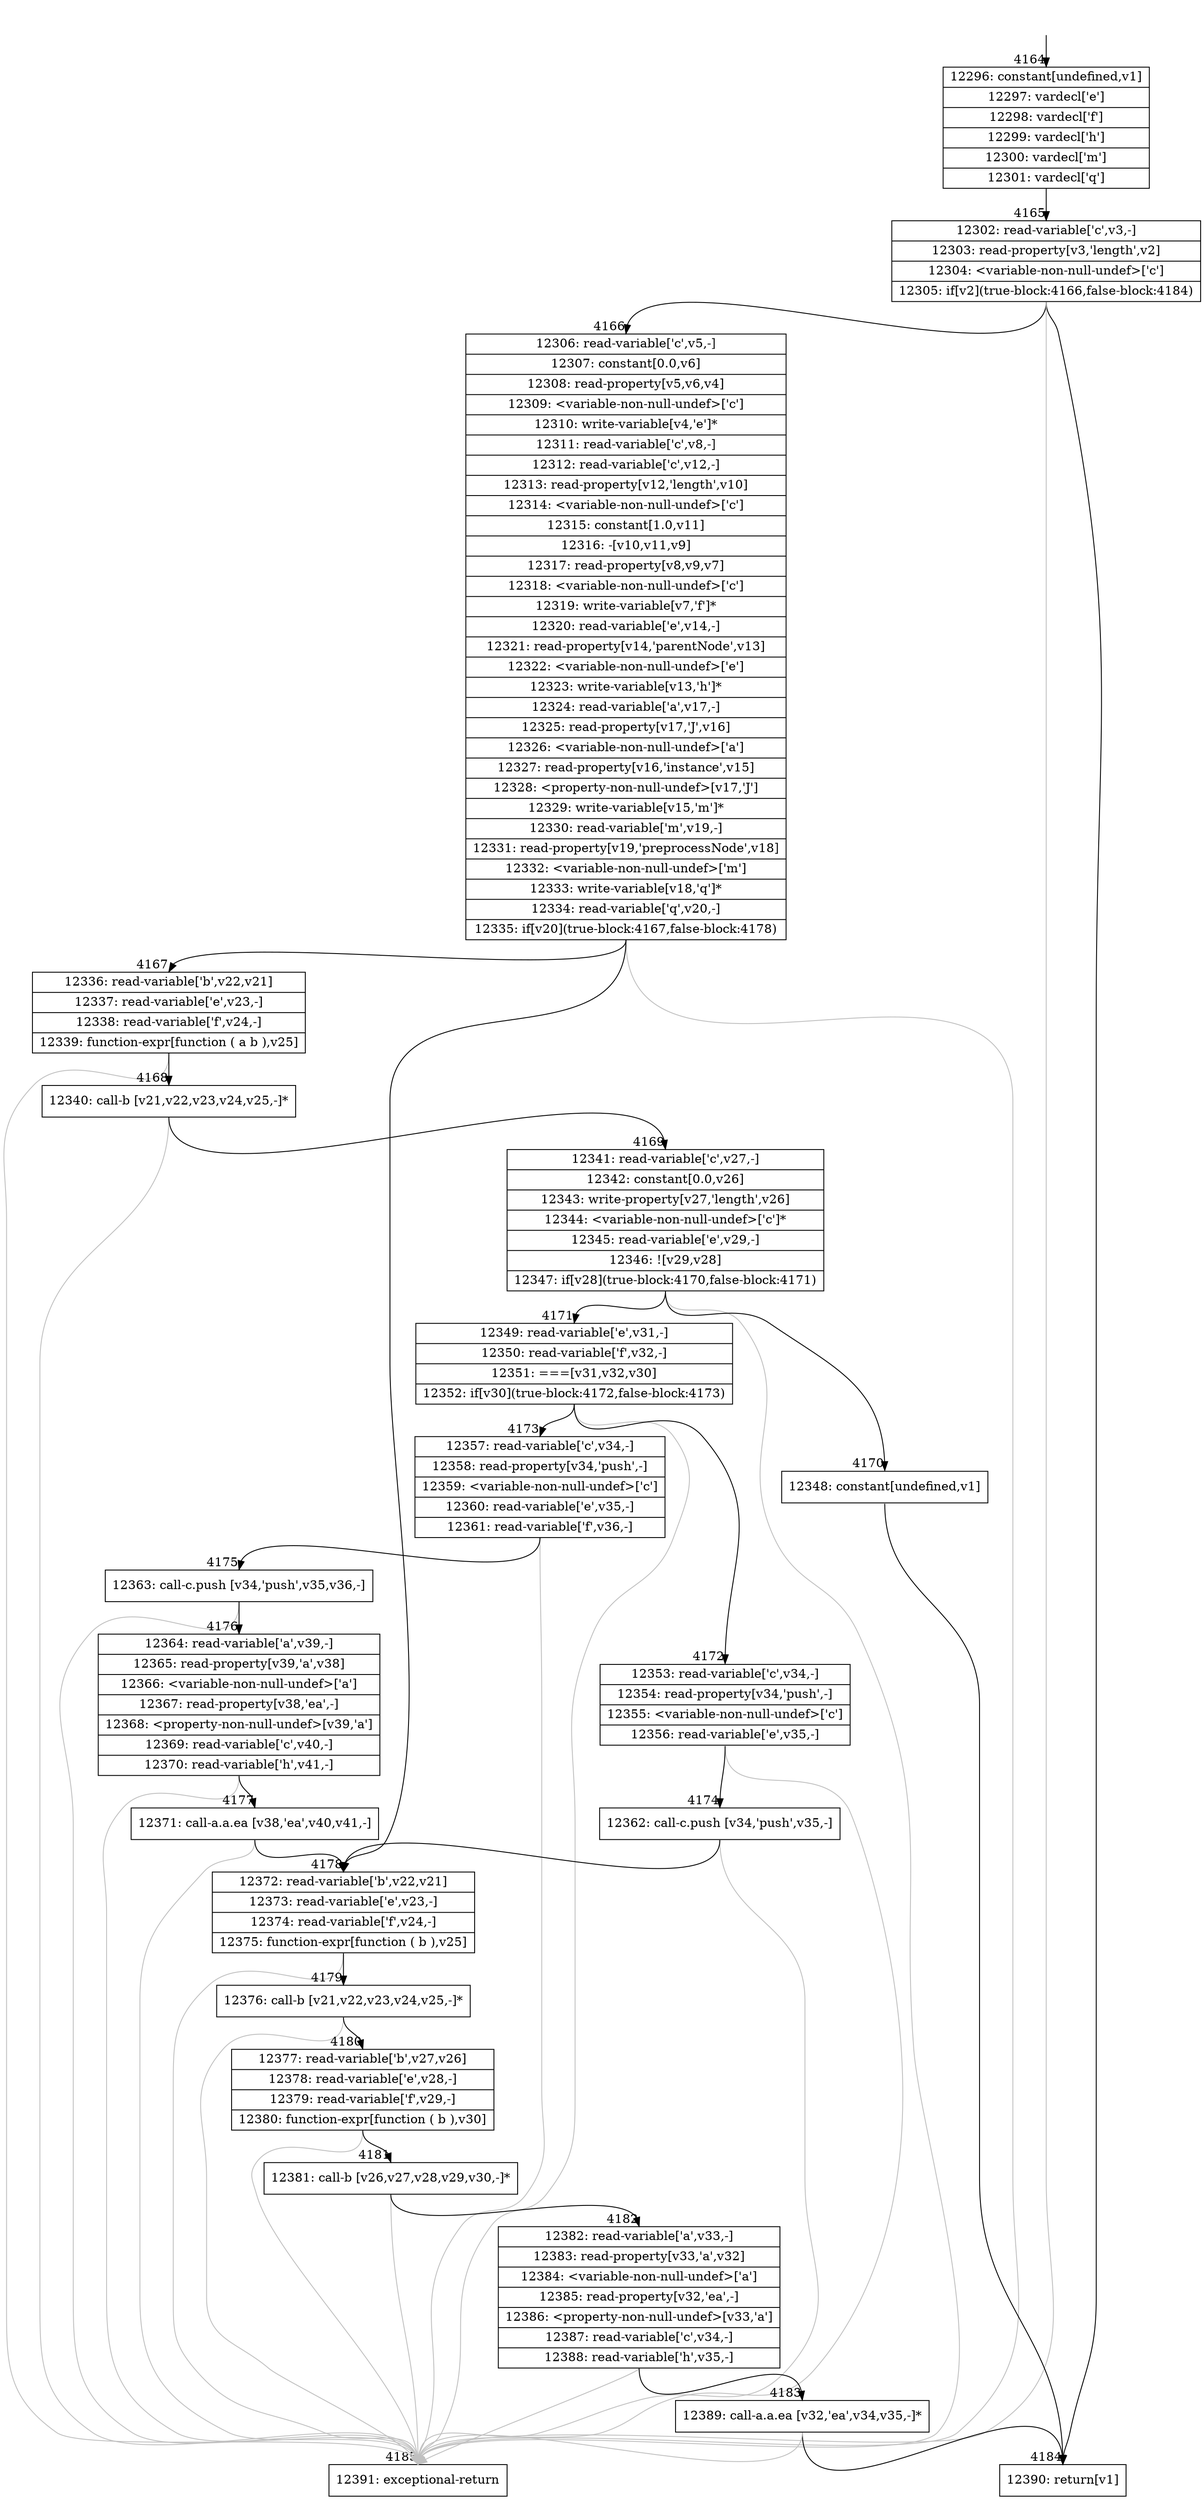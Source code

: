 digraph {
rankdir="TD"
BB_entry344[shape=none,label=""];
BB_entry344 -> BB4164 [tailport=s, headport=n, headlabel="    4164"]
BB4164 [shape=record label="{12296: constant[undefined,v1]|12297: vardecl['e']|12298: vardecl['f']|12299: vardecl['h']|12300: vardecl['m']|12301: vardecl['q']}" ] 
BB4164 -> BB4165 [tailport=s, headport=n, headlabel="      4165"]
BB4165 [shape=record label="{12302: read-variable['c',v3,-]|12303: read-property[v3,'length',v2]|12304: \<variable-non-null-undef\>['c']|12305: if[v2](true-block:4166,false-block:4184)}" ] 
BB4165 -> BB4166 [tailport=s, headport=n, headlabel="      4166"]
BB4165 -> BB4184 [tailport=s, headport=n, headlabel="      4184"]
BB4165 -> BB4185 [tailport=s, headport=n, color=gray, headlabel="      4185"]
BB4166 [shape=record label="{12306: read-variable['c',v5,-]|12307: constant[0.0,v6]|12308: read-property[v5,v6,v4]|12309: \<variable-non-null-undef\>['c']|12310: write-variable[v4,'e']*|12311: read-variable['c',v8,-]|12312: read-variable['c',v12,-]|12313: read-property[v12,'length',v10]|12314: \<variable-non-null-undef\>['c']|12315: constant[1.0,v11]|12316: -[v10,v11,v9]|12317: read-property[v8,v9,v7]|12318: \<variable-non-null-undef\>['c']|12319: write-variable[v7,'f']*|12320: read-variable['e',v14,-]|12321: read-property[v14,'parentNode',v13]|12322: \<variable-non-null-undef\>['e']|12323: write-variable[v13,'h']*|12324: read-variable['a',v17,-]|12325: read-property[v17,'J',v16]|12326: \<variable-non-null-undef\>['a']|12327: read-property[v16,'instance',v15]|12328: \<property-non-null-undef\>[v17,'J']|12329: write-variable[v15,'m']*|12330: read-variable['m',v19,-]|12331: read-property[v19,'preprocessNode',v18]|12332: \<variable-non-null-undef\>['m']|12333: write-variable[v18,'q']*|12334: read-variable['q',v20,-]|12335: if[v20](true-block:4167,false-block:4178)}" ] 
BB4166 -> BB4167 [tailport=s, headport=n, headlabel="      4167"]
BB4166 -> BB4178 [tailport=s, headport=n, headlabel="      4178"]
BB4166 -> BB4185 [tailport=s, headport=n, color=gray]
BB4167 [shape=record label="{12336: read-variable['b',v22,v21]|12337: read-variable['e',v23,-]|12338: read-variable['f',v24,-]|12339: function-expr[function ( a b ),v25]}" ] 
BB4167 -> BB4168 [tailport=s, headport=n, headlabel="      4168"]
BB4167 -> BB4185 [tailport=s, headport=n, color=gray]
BB4168 [shape=record label="{12340: call-b [v21,v22,v23,v24,v25,-]*}" ] 
BB4168 -> BB4169 [tailport=s, headport=n, headlabel="      4169"]
BB4168 -> BB4185 [tailport=s, headport=n, color=gray]
BB4169 [shape=record label="{12341: read-variable['c',v27,-]|12342: constant[0.0,v26]|12343: write-property[v27,'length',v26]|12344: \<variable-non-null-undef\>['c']*|12345: read-variable['e',v29,-]|12346: ![v29,v28]|12347: if[v28](true-block:4170,false-block:4171)}" ] 
BB4169 -> BB4170 [tailport=s, headport=n, headlabel="      4170"]
BB4169 -> BB4171 [tailport=s, headport=n, headlabel="      4171"]
BB4169 -> BB4185 [tailport=s, headport=n, color=gray]
BB4170 [shape=record label="{12348: constant[undefined,v1]}" ] 
BB4170 -> BB4184 [tailport=s, headport=n]
BB4171 [shape=record label="{12349: read-variable['e',v31,-]|12350: read-variable['f',v32,-]|12351: ===[v31,v32,v30]|12352: if[v30](true-block:4172,false-block:4173)}" ] 
BB4171 -> BB4172 [tailport=s, headport=n, headlabel="      4172"]
BB4171 -> BB4173 [tailport=s, headport=n, headlabel="      4173"]
BB4171 -> BB4185 [tailport=s, headport=n, color=gray]
BB4172 [shape=record label="{12353: read-variable['c',v34,-]|12354: read-property[v34,'push',-]|12355: \<variable-non-null-undef\>['c']|12356: read-variable['e',v35,-]}" ] 
BB4172 -> BB4174 [tailport=s, headport=n, headlabel="      4174"]
BB4172 -> BB4185 [tailport=s, headport=n, color=gray]
BB4173 [shape=record label="{12357: read-variable['c',v34,-]|12358: read-property[v34,'push',-]|12359: \<variable-non-null-undef\>['c']|12360: read-variable['e',v35,-]|12361: read-variable['f',v36,-]}" ] 
BB4173 -> BB4175 [tailport=s, headport=n, headlabel="      4175"]
BB4173 -> BB4185 [tailport=s, headport=n, color=gray]
BB4174 [shape=record label="{12362: call-c.push [v34,'push',v35,-]}" ] 
BB4174 -> BB4178 [tailport=s, headport=n]
BB4174 -> BB4185 [tailport=s, headport=n, color=gray]
BB4175 [shape=record label="{12363: call-c.push [v34,'push',v35,v36,-]}" ] 
BB4175 -> BB4176 [tailport=s, headport=n, headlabel="      4176"]
BB4175 -> BB4185 [tailport=s, headport=n, color=gray]
BB4176 [shape=record label="{12364: read-variable['a',v39,-]|12365: read-property[v39,'a',v38]|12366: \<variable-non-null-undef\>['a']|12367: read-property[v38,'ea',-]|12368: \<property-non-null-undef\>[v39,'a']|12369: read-variable['c',v40,-]|12370: read-variable['h',v41,-]}" ] 
BB4176 -> BB4177 [tailport=s, headport=n, headlabel="      4177"]
BB4176 -> BB4185 [tailport=s, headport=n, color=gray]
BB4177 [shape=record label="{12371: call-a.a.ea [v38,'ea',v40,v41,-]}" ] 
BB4177 -> BB4178 [tailport=s, headport=n]
BB4177 -> BB4185 [tailport=s, headport=n, color=gray]
BB4178 [shape=record label="{12372: read-variable['b',v22,v21]|12373: read-variable['e',v23,-]|12374: read-variable['f',v24,-]|12375: function-expr[function ( b ),v25]}" ] 
BB4178 -> BB4179 [tailport=s, headport=n, headlabel="      4179"]
BB4178 -> BB4185 [tailport=s, headport=n, color=gray]
BB4179 [shape=record label="{12376: call-b [v21,v22,v23,v24,v25,-]*}" ] 
BB4179 -> BB4180 [tailport=s, headport=n, headlabel="      4180"]
BB4179 -> BB4185 [tailport=s, headport=n, color=gray]
BB4180 [shape=record label="{12377: read-variable['b',v27,v26]|12378: read-variable['e',v28,-]|12379: read-variable['f',v29,-]|12380: function-expr[function ( b ),v30]}" ] 
BB4180 -> BB4181 [tailport=s, headport=n, headlabel="      4181"]
BB4180 -> BB4185 [tailport=s, headport=n, color=gray]
BB4181 [shape=record label="{12381: call-b [v26,v27,v28,v29,v30,-]*}" ] 
BB4181 -> BB4182 [tailport=s, headport=n, headlabel="      4182"]
BB4181 -> BB4185 [tailport=s, headport=n, color=gray]
BB4182 [shape=record label="{12382: read-variable['a',v33,-]|12383: read-property[v33,'a',v32]|12384: \<variable-non-null-undef\>['a']|12385: read-property[v32,'ea',-]|12386: \<property-non-null-undef\>[v33,'a']|12387: read-variable['c',v34,-]|12388: read-variable['h',v35,-]}" ] 
BB4182 -> BB4183 [tailport=s, headport=n, headlabel="      4183"]
BB4182 -> BB4185 [tailport=s, headport=n, color=gray]
BB4183 [shape=record label="{12389: call-a.a.ea [v32,'ea',v34,v35,-]*}" ] 
BB4183 -> BB4184 [tailport=s, headport=n]
BB4183 -> BB4185 [tailport=s, headport=n, color=gray]
BB4184 [shape=record label="{12390: return[v1]}" ] 
BB4185 [shape=record label="{12391: exceptional-return}" ] 
}
